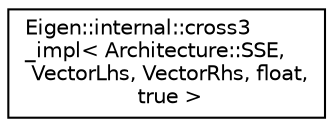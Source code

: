 digraph "Graphical Class Hierarchy"
{
  edge [fontname="Helvetica",fontsize="10",labelfontname="Helvetica",labelfontsize="10"];
  node [fontname="Helvetica",fontsize="10",shape=record];
  rankdir="LR";
  Node1 [label="Eigen::internal::cross3\l_impl\< Architecture::SSE,\l VectorLhs, VectorRhs, float,\l true \>",height=0.2,width=0.4,color="black", fillcolor="white", style="filled",URL="$struct_eigen_1_1internal_1_1cross3__impl_3_01_architecture_1_1_s_s_e_00_01_vector_lhs_00_01_vect981fca9d3c0a247b027e5ff23e43a093.html"];
}

